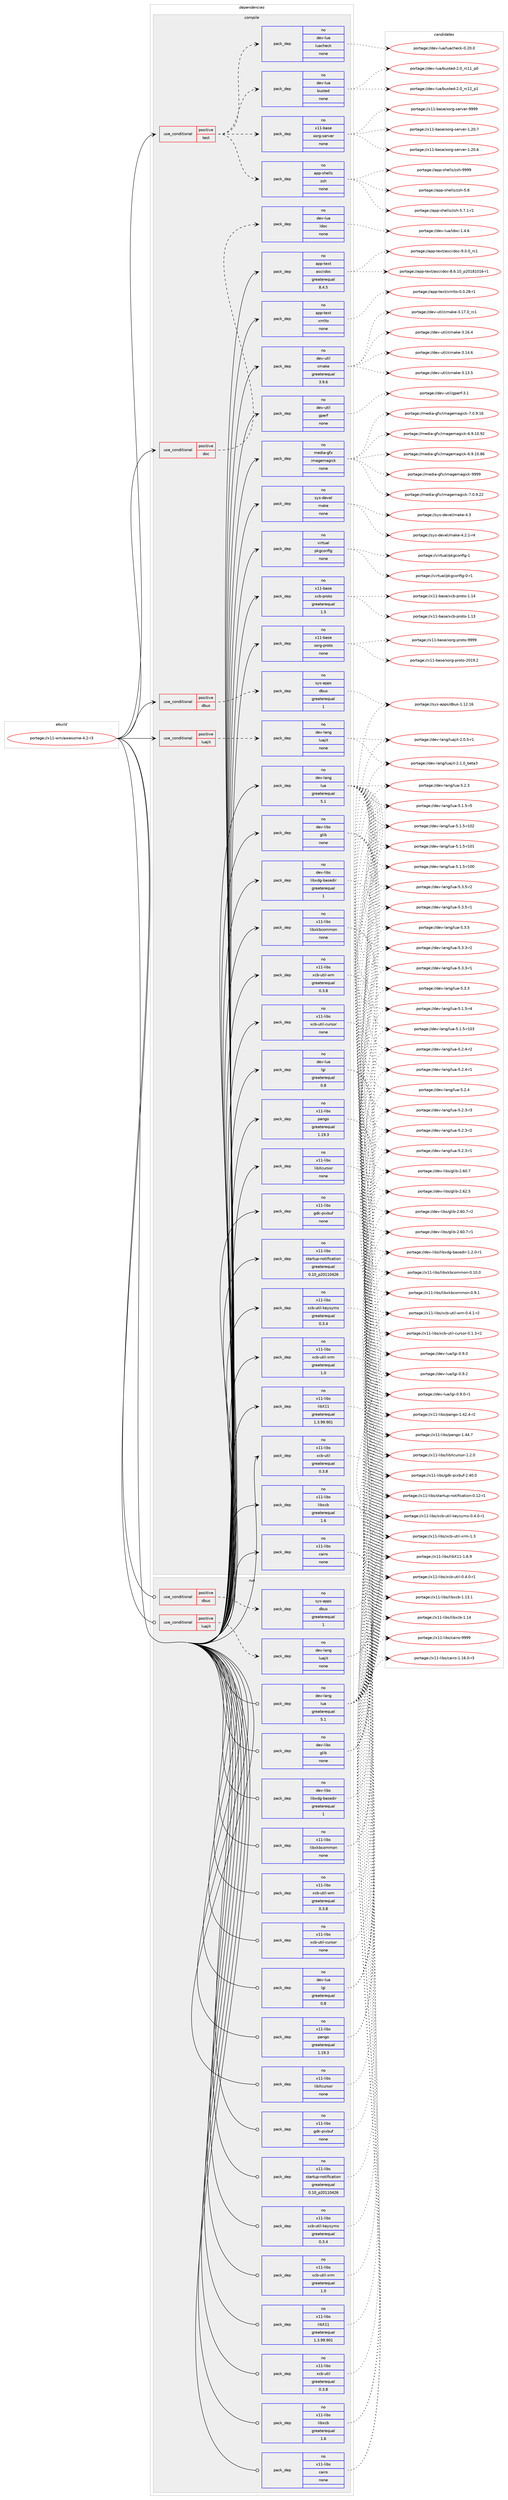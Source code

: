 digraph prolog {

# *************
# Graph options
# *************

newrank=true;
concentrate=true;
compound=true;
graph [rankdir=LR,fontname=Helvetica,fontsize=10,ranksep=1.5];#, ranksep=2.5, nodesep=0.2];
edge  [arrowhead=vee];
node  [fontname=Helvetica,fontsize=10];

# **********
# The ebuild
# **********

subgraph cluster_leftcol {
color=gray;
rank=same;
label=<<i>ebuild</i>>;
id [label="portage://x11-wm/awesome-4.2-r3", color=red, width=4, href="../x11-wm/awesome-4.2-r3.svg"];
}

# ****************
# The dependencies
# ****************

subgraph cluster_midcol {
color=gray;
label=<<i>dependencies</i>>;
subgraph cluster_compile {
fillcolor="#eeeeee";
style=filled;
label=<<i>compile</i>>;
subgraph cond694 {
dependency4058 [label=<<TABLE BORDER="0" CELLBORDER="1" CELLSPACING="0" CELLPADDING="4"><TR><TD ROWSPAN="3" CELLPADDING="10">use_conditional</TD></TR><TR><TD>positive</TD></TR><TR><TD>dbus</TD></TR></TABLE>>, shape=none, color=red];
subgraph pack3328 {
dependency4059 [label=<<TABLE BORDER="0" CELLBORDER="1" CELLSPACING="0" CELLPADDING="4" WIDTH="220"><TR><TD ROWSPAN="6" CELLPADDING="30">pack_dep</TD></TR><TR><TD WIDTH="110">no</TD></TR><TR><TD>sys-apps</TD></TR><TR><TD>dbus</TD></TR><TR><TD>greaterequal</TD></TR><TR><TD>1</TD></TR></TABLE>>, shape=none, color=blue];
}
dependency4058:e -> dependency4059:w [weight=20,style="dashed",arrowhead="vee"];
}
id:e -> dependency4058:w [weight=20,style="solid",arrowhead="vee"];
subgraph cond695 {
dependency4060 [label=<<TABLE BORDER="0" CELLBORDER="1" CELLSPACING="0" CELLPADDING="4"><TR><TD ROWSPAN="3" CELLPADDING="10">use_conditional</TD></TR><TR><TD>positive</TD></TR><TR><TD>doc</TD></TR></TABLE>>, shape=none, color=red];
subgraph pack3329 {
dependency4061 [label=<<TABLE BORDER="0" CELLBORDER="1" CELLSPACING="0" CELLPADDING="4" WIDTH="220"><TR><TD ROWSPAN="6" CELLPADDING="30">pack_dep</TD></TR><TR><TD WIDTH="110">no</TD></TR><TR><TD>dev-lua</TD></TR><TR><TD>ldoc</TD></TR><TR><TD>none</TD></TR><TR><TD></TD></TR></TABLE>>, shape=none, color=blue];
}
dependency4060:e -> dependency4061:w [weight=20,style="dashed",arrowhead="vee"];
}
id:e -> dependency4060:w [weight=20,style="solid",arrowhead="vee"];
subgraph cond696 {
dependency4062 [label=<<TABLE BORDER="0" CELLBORDER="1" CELLSPACING="0" CELLPADDING="4"><TR><TD ROWSPAN="3" CELLPADDING="10">use_conditional</TD></TR><TR><TD>positive</TD></TR><TR><TD>luajit</TD></TR></TABLE>>, shape=none, color=red];
subgraph pack3330 {
dependency4063 [label=<<TABLE BORDER="0" CELLBORDER="1" CELLSPACING="0" CELLPADDING="4" WIDTH="220"><TR><TD ROWSPAN="6" CELLPADDING="30">pack_dep</TD></TR><TR><TD WIDTH="110">no</TD></TR><TR><TD>dev-lang</TD></TR><TR><TD>luajit</TD></TR><TR><TD>none</TD></TR><TR><TD></TD></TR></TABLE>>, shape=none, color=blue];
}
dependency4062:e -> dependency4063:w [weight=20,style="dashed",arrowhead="vee"];
}
id:e -> dependency4062:w [weight=20,style="solid",arrowhead="vee"];
subgraph cond697 {
dependency4064 [label=<<TABLE BORDER="0" CELLBORDER="1" CELLSPACING="0" CELLPADDING="4"><TR><TD ROWSPAN="3" CELLPADDING="10">use_conditional</TD></TR><TR><TD>positive</TD></TR><TR><TD>test</TD></TR></TABLE>>, shape=none, color=red];
subgraph pack3331 {
dependency4065 [label=<<TABLE BORDER="0" CELLBORDER="1" CELLSPACING="0" CELLPADDING="4" WIDTH="220"><TR><TD ROWSPAN="6" CELLPADDING="30">pack_dep</TD></TR><TR><TD WIDTH="110">no</TD></TR><TR><TD>app-shells</TD></TR><TR><TD>zsh</TD></TR><TR><TD>none</TD></TR><TR><TD></TD></TR></TABLE>>, shape=none, color=blue];
}
dependency4064:e -> dependency4065:w [weight=20,style="dashed",arrowhead="vee"];
subgraph pack3332 {
dependency4066 [label=<<TABLE BORDER="0" CELLBORDER="1" CELLSPACING="0" CELLPADDING="4" WIDTH="220"><TR><TD ROWSPAN="6" CELLPADDING="30">pack_dep</TD></TR><TR><TD WIDTH="110">no</TD></TR><TR><TD>x11-base</TD></TR><TR><TD>xorg-server</TD></TR><TR><TD>none</TD></TR><TR><TD></TD></TR></TABLE>>, shape=none, color=blue];
}
dependency4064:e -> dependency4066:w [weight=20,style="dashed",arrowhead="vee"];
subgraph pack3333 {
dependency4067 [label=<<TABLE BORDER="0" CELLBORDER="1" CELLSPACING="0" CELLPADDING="4" WIDTH="220"><TR><TD ROWSPAN="6" CELLPADDING="30">pack_dep</TD></TR><TR><TD WIDTH="110">no</TD></TR><TR><TD>dev-lua</TD></TR><TR><TD>busted</TD></TR><TR><TD>none</TD></TR><TR><TD></TD></TR></TABLE>>, shape=none, color=blue];
}
dependency4064:e -> dependency4067:w [weight=20,style="dashed",arrowhead="vee"];
subgraph pack3334 {
dependency4068 [label=<<TABLE BORDER="0" CELLBORDER="1" CELLSPACING="0" CELLPADDING="4" WIDTH="220"><TR><TD ROWSPAN="6" CELLPADDING="30">pack_dep</TD></TR><TR><TD WIDTH="110">no</TD></TR><TR><TD>dev-lua</TD></TR><TR><TD>luacheck</TD></TR><TR><TD>none</TD></TR><TR><TD></TD></TR></TABLE>>, shape=none, color=blue];
}
dependency4064:e -> dependency4068:w [weight=20,style="dashed",arrowhead="vee"];
}
id:e -> dependency4064:w [weight=20,style="solid",arrowhead="vee"];
subgraph pack3335 {
dependency4069 [label=<<TABLE BORDER="0" CELLBORDER="1" CELLSPACING="0" CELLPADDING="4" WIDTH="220"><TR><TD ROWSPAN="6" CELLPADDING="30">pack_dep</TD></TR><TR><TD WIDTH="110">no</TD></TR><TR><TD>app-text</TD></TR><TR><TD>asciidoc</TD></TR><TR><TD>greaterequal</TD></TR><TR><TD>8.4.5</TD></TR></TABLE>>, shape=none, color=blue];
}
id:e -> dependency4069:w [weight=20,style="solid",arrowhead="vee"];
subgraph pack3336 {
dependency4070 [label=<<TABLE BORDER="0" CELLBORDER="1" CELLSPACING="0" CELLPADDING="4" WIDTH="220"><TR><TD ROWSPAN="6" CELLPADDING="30">pack_dep</TD></TR><TR><TD WIDTH="110">no</TD></TR><TR><TD>app-text</TD></TR><TR><TD>xmlto</TD></TR><TR><TD>none</TD></TR><TR><TD></TD></TR></TABLE>>, shape=none, color=blue];
}
id:e -> dependency4070:w [weight=20,style="solid",arrowhead="vee"];
subgraph pack3337 {
dependency4071 [label=<<TABLE BORDER="0" CELLBORDER="1" CELLSPACING="0" CELLPADDING="4" WIDTH="220"><TR><TD ROWSPAN="6" CELLPADDING="30">pack_dep</TD></TR><TR><TD WIDTH="110">no</TD></TR><TR><TD>dev-lang</TD></TR><TR><TD>lua</TD></TR><TR><TD>greaterequal</TD></TR><TR><TD>5.1</TD></TR></TABLE>>, shape=none, color=blue];
}
id:e -> dependency4071:w [weight=20,style="solid",arrowhead="vee"];
subgraph pack3338 {
dependency4072 [label=<<TABLE BORDER="0" CELLBORDER="1" CELLSPACING="0" CELLPADDING="4" WIDTH="220"><TR><TD ROWSPAN="6" CELLPADDING="30">pack_dep</TD></TR><TR><TD WIDTH="110">no</TD></TR><TR><TD>dev-libs</TD></TR><TR><TD>glib</TD></TR><TR><TD>none</TD></TR><TR><TD></TD></TR></TABLE>>, shape=none, color=blue];
}
id:e -> dependency4072:w [weight=20,style="solid",arrowhead="vee"];
subgraph pack3339 {
dependency4073 [label=<<TABLE BORDER="0" CELLBORDER="1" CELLSPACING="0" CELLPADDING="4" WIDTH="220"><TR><TD ROWSPAN="6" CELLPADDING="30">pack_dep</TD></TR><TR><TD WIDTH="110">no</TD></TR><TR><TD>dev-libs</TD></TR><TR><TD>libxdg-basedir</TD></TR><TR><TD>greaterequal</TD></TR><TR><TD>1</TD></TR></TABLE>>, shape=none, color=blue];
}
id:e -> dependency4073:w [weight=20,style="solid",arrowhead="vee"];
subgraph pack3340 {
dependency4074 [label=<<TABLE BORDER="0" CELLBORDER="1" CELLSPACING="0" CELLPADDING="4" WIDTH="220"><TR><TD ROWSPAN="6" CELLPADDING="30">pack_dep</TD></TR><TR><TD WIDTH="110">no</TD></TR><TR><TD>dev-lua</TD></TR><TR><TD>lgi</TD></TR><TR><TD>greaterequal</TD></TR><TR><TD>0.8</TD></TR></TABLE>>, shape=none, color=blue];
}
id:e -> dependency4074:w [weight=20,style="solid",arrowhead="vee"];
subgraph pack3341 {
dependency4075 [label=<<TABLE BORDER="0" CELLBORDER="1" CELLSPACING="0" CELLPADDING="4" WIDTH="220"><TR><TD ROWSPAN="6" CELLPADDING="30">pack_dep</TD></TR><TR><TD WIDTH="110">no</TD></TR><TR><TD>dev-util</TD></TR><TR><TD>cmake</TD></TR><TR><TD>greaterequal</TD></TR><TR><TD>3.9.6</TD></TR></TABLE>>, shape=none, color=blue];
}
id:e -> dependency4075:w [weight=20,style="solid",arrowhead="vee"];
subgraph pack3342 {
dependency4076 [label=<<TABLE BORDER="0" CELLBORDER="1" CELLSPACING="0" CELLPADDING="4" WIDTH="220"><TR><TD ROWSPAN="6" CELLPADDING="30">pack_dep</TD></TR><TR><TD WIDTH="110">no</TD></TR><TR><TD>dev-util</TD></TR><TR><TD>gperf</TD></TR><TR><TD>none</TD></TR><TR><TD></TD></TR></TABLE>>, shape=none, color=blue];
}
id:e -> dependency4076:w [weight=20,style="solid",arrowhead="vee"];
subgraph pack3343 {
dependency4077 [label=<<TABLE BORDER="0" CELLBORDER="1" CELLSPACING="0" CELLPADDING="4" WIDTH="220"><TR><TD ROWSPAN="6" CELLPADDING="30">pack_dep</TD></TR><TR><TD WIDTH="110">no</TD></TR><TR><TD>media-gfx</TD></TR><TR><TD>imagemagick</TD></TR><TR><TD>none</TD></TR><TR><TD></TD></TR></TABLE>>, shape=none, color=blue];
}
id:e -> dependency4077:w [weight=20,style="solid",arrowhead="vee"];
subgraph pack3344 {
dependency4078 [label=<<TABLE BORDER="0" CELLBORDER="1" CELLSPACING="0" CELLPADDING="4" WIDTH="220"><TR><TD ROWSPAN="6" CELLPADDING="30">pack_dep</TD></TR><TR><TD WIDTH="110">no</TD></TR><TR><TD>sys-devel</TD></TR><TR><TD>make</TD></TR><TR><TD>none</TD></TR><TR><TD></TD></TR></TABLE>>, shape=none, color=blue];
}
id:e -> dependency4078:w [weight=20,style="solid",arrowhead="vee"];
subgraph pack3345 {
dependency4079 [label=<<TABLE BORDER="0" CELLBORDER="1" CELLSPACING="0" CELLPADDING="4" WIDTH="220"><TR><TD ROWSPAN="6" CELLPADDING="30">pack_dep</TD></TR><TR><TD WIDTH="110">no</TD></TR><TR><TD>virtual</TD></TR><TR><TD>pkgconfig</TD></TR><TR><TD>none</TD></TR><TR><TD></TD></TR></TABLE>>, shape=none, color=blue];
}
id:e -> dependency4079:w [weight=20,style="solid",arrowhead="vee"];
subgraph pack3346 {
dependency4080 [label=<<TABLE BORDER="0" CELLBORDER="1" CELLSPACING="0" CELLPADDING="4" WIDTH="220"><TR><TD ROWSPAN="6" CELLPADDING="30">pack_dep</TD></TR><TR><TD WIDTH="110">no</TD></TR><TR><TD>x11-base</TD></TR><TR><TD>xcb-proto</TD></TR><TR><TD>greaterequal</TD></TR><TR><TD>1.5</TD></TR></TABLE>>, shape=none, color=blue];
}
id:e -> dependency4080:w [weight=20,style="solid",arrowhead="vee"];
subgraph pack3347 {
dependency4081 [label=<<TABLE BORDER="0" CELLBORDER="1" CELLSPACING="0" CELLPADDING="4" WIDTH="220"><TR><TD ROWSPAN="6" CELLPADDING="30">pack_dep</TD></TR><TR><TD WIDTH="110">no</TD></TR><TR><TD>x11-base</TD></TR><TR><TD>xorg-proto</TD></TR><TR><TD>none</TD></TR><TR><TD></TD></TR></TABLE>>, shape=none, color=blue];
}
id:e -> dependency4081:w [weight=20,style="solid",arrowhead="vee"];
subgraph pack3348 {
dependency4082 [label=<<TABLE BORDER="0" CELLBORDER="1" CELLSPACING="0" CELLPADDING="4" WIDTH="220"><TR><TD ROWSPAN="6" CELLPADDING="30">pack_dep</TD></TR><TR><TD WIDTH="110">no</TD></TR><TR><TD>x11-libs</TD></TR><TR><TD>cairo</TD></TR><TR><TD>none</TD></TR><TR><TD></TD></TR></TABLE>>, shape=none, color=blue];
}
id:e -> dependency4082:w [weight=20,style="solid",arrowhead="vee"];
subgraph pack3349 {
dependency4083 [label=<<TABLE BORDER="0" CELLBORDER="1" CELLSPACING="0" CELLPADDING="4" WIDTH="220"><TR><TD ROWSPAN="6" CELLPADDING="30">pack_dep</TD></TR><TR><TD WIDTH="110">no</TD></TR><TR><TD>x11-libs</TD></TR><TR><TD>gdk-pixbuf</TD></TR><TR><TD>none</TD></TR><TR><TD></TD></TR></TABLE>>, shape=none, color=blue];
}
id:e -> dependency4083:w [weight=20,style="solid",arrowhead="vee"];
subgraph pack3350 {
dependency4084 [label=<<TABLE BORDER="0" CELLBORDER="1" CELLSPACING="0" CELLPADDING="4" WIDTH="220"><TR><TD ROWSPAN="6" CELLPADDING="30">pack_dep</TD></TR><TR><TD WIDTH="110">no</TD></TR><TR><TD>x11-libs</TD></TR><TR><TD>libX11</TD></TR><TR><TD>greaterequal</TD></TR><TR><TD>1.3.99.901</TD></TR></TABLE>>, shape=none, color=blue];
}
id:e -> dependency4084:w [weight=20,style="solid",arrowhead="vee"];
subgraph pack3351 {
dependency4085 [label=<<TABLE BORDER="0" CELLBORDER="1" CELLSPACING="0" CELLPADDING="4" WIDTH="220"><TR><TD ROWSPAN="6" CELLPADDING="30">pack_dep</TD></TR><TR><TD WIDTH="110">no</TD></TR><TR><TD>x11-libs</TD></TR><TR><TD>libXcursor</TD></TR><TR><TD>none</TD></TR><TR><TD></TD></TR></TABLE>>, shape=none, color=blue];
}
id:e -> dependency4085:w [weight=20,style="solid",arrowhead="vee"];
subgraph pack3352 {
dependency4086 [label=<<TABLE BORDER="0" CELLBORDER="1" CELLSPACING="0" CELLPADDING="4" WIDTH="220"><TR><TD ROWSPAN="6" CELLPADDING="30">pack_dep</TD></TR><TR><TD WIDTH="110">no</TD></TR><TR><TD>x11-libs</TD></TR><TR><TD>libxcb</TD></TR><TR><TD>greaterequal</TD></TR><TR><TD>1.6</TD></TR></TABLE>>, shape=none, color=blue];
}
id:e -> dependency4086:w [weight=20,style="solid",arrowhead="vee"];
subgraph pack3353 {
dependency4087 [label=<<TABLE BORDER="0" CELLBORDER="1" CELLSPACING="0" CELLPADDING="4" WIDTH="220"><TR><TD ROWSPAN="6" CELLPADDING="30">pack_dep</TD></TR><TR><TD WIDTH="110">no</TD></TR><TR><TD>x11-libs</TD></TR><TR><TD>libxkbcommon</TD></TR><TR><TD>none</TD></TR><TR><TD></TD></TR></TABLE>>, shape=none, color=blue];
}
id:e -> dependency4087:w [weight=20,style="solid",arrowhead="vee"];
subgraph pack3354 {
dependency4088 [label=<<TABLE BORDER="0" CELLBORDER="1" CELLSPACING="0" CELLPADDING="4" WIDTH="220"><TR><TD ROWSPAN="6" CELLPADDING="30">pack_dep</TD></TR><TR><TD WIDTH="110">no</TD></TR><TR><TD>x11-libs</TD></TR><TR><TD>pango</TD></TR><TR><TD>greaterequal</TD></TR><TR><TD>1.19.3</TD></TR></TABLE>>, shape=none, color=blue];
}
id:e -> dependency4088:w [weight=20,style="solid",arrowhead="vee"];
subgraph pack3355 {
dependency4089 [label=<<TABLE BORDER="0" CELLBORDER="1" CELLSPACING="0" CELLPADDING="4" WIDTH="220"><TR><TD ROWSPAN="6" CELLPADDING="30">pack_dep</TD></TR><TR><TD WIDTH="110">no</TD></TR><TR><TD>x11-libs</TD></TR><TR><TD>startup-notification</TD></TR><TR><TD>greaterequal</TD></TR><TR><TD>0.10_p20110426</TD></TR></TABLE>>, shape=none, color=blue];
}
id:e -> dependency4089:w [weight=20,style="solid",arrowhead="vee"];
subgraph pack3356 {
dependency4090 [label=<<TABLE BORDER="0" CELLBORDER="1" CELLSPACING="0" CELLPADDING="4" WIDTH="220"><TR><TD ROWSPAN="6" CELLPADDING="30">pack_dep</TD></TR><TR><TD WIDTH="110">no</TD></TR><TR><TD>x11-libs</TD></TR><TR><TD>xcb-util</TD></TR><TR><TD>greaterequal</TD></TR><TR><TD>0.3.8</TD></TR></TABLE>>, shape=none, color=blue];
}
id:e -> dependency4090:w [weight=20,style="solid",arrowhead="vee"];
subgraph pack3357 {
dependency4091 [label=<<TABLE BORDER="0" CELLBORDER="1" CELLSPACING="0" CELLPADDING="4" WIDTH="220"><TR><TD ROWSPAN="6" CELLPADDING="30">pack_dep</TD></TR><TR><TD WIDTH="110">no</TD></TR><TR><TD>x11-libs</TD></TR><TR><TD>xcb-util-cursor</TD></TR><TR><TD>none</TD></TR><TR><TD></TD></TR></TABLE>>, shape=none, color=blue];
}
id:e -> dependency4091:w [weight=20,style="solid",arrowhead="vee"];
subgraph pack3358 {
dependency4092 [label=<<TABLE BORDER="0" CELLBORDER="1" CELLSPACING="0" CELLPADDING="4" WIDTH="220"><TR><TD ROWSPAN="6" CELLPADDING="30">pack_dep</TD></TR><TR><TD WIDTH="110">no</TD></TR><TR><TD>x11-libs</TD></TR><TR><TD>xcb-util-keysyms</TD></TR><TR><TD>greaterequal</TD></TR><TR><TD>0.3.4</TD></TR></TABLE>>, shape=none, color=blue];
}
id:e -> dependency4092:w [weight=20,style="solid",arrowhead="vee"];
subgraph pack3359 {
dependency4093 [label=<<TABLE BORDER="0" CELLBORDER="1" CELLSPACING="0" CELLPADDING="4" WIDTH="220"><TR><TD ROWSPAN="6" CELLPADDING="30">pack_dep</TD></TR><TR><TD WIDTH="110">no</TD></TR><TR><TD>x11-libs</TD></TR><TR><TD>xcb-util-wm</TD></TR><TR><TD>greaterequal</TD></TR><TR><TD>0.3.8</TD></TR></TABLE>>, shape=none, color=blue];
}
id:e -> dependency4093:w [weight=20,style="solid",arrowhead="vee"];
subgraph pack3360 {
dependency4094 [label=<<TABLE BORDER="0" CELLBORDER="1" CELLSPACING="0" CELLPADDING="4" WIDTH="220"><TR><TD ROWSPAN="6" CELLPADDING="30">pack_dep</TD></TR><TR><TD WIDTH="110">no</TD></TR><TR><TD>x11-libs</TD></TR><TR><TD>xcb-util-xrm</TD></TR><TR><TD>greaterequal</TD></TR><TR><TD>1.0</TD></TR></TABLE>>, shape=none, color=blue];
}
id:e -> dependency4094:w [weight=20,style="solid",arrowhead="vee"];
}
subgraph cluster_compileandrun {
fillcolor="#eeeeee";
style=filled;
label=<<i>compile and run</i>>;
}
subgraph cluster_run {
fillcolor="#eeeeee";
style=filled;
label=<<i>run</i>>;
subgraph cond698 {
dependency4095 [label=<<TABLE BORDER="0" CELLBORDER="1" CELLSPACING="0" CELLPADDING="4"><TR><TD ROWSPAN="3" CELLPADDING="10">use_conditional</TD></TR><TR><TD>positive</TD></TR><TR><TD>dbus</TD></TR></TABLE>>, shape=none, color=red];
subgraph pack3361 {
dependency4096 [label=<<TABLE BORDER="0" CELLBORDER="1" CELLSPACING="0" CELLPADDING="4" WIDTH="220"><TR><TD ROWSPAN="6" CELLPADDING="30">pack_dep</TD></TR><TR><TD WIDTH="110">no</TD></TR><TR><TD>sys-apps</TD></TR><TR><TD>dbus</TD></TR><TR><TD>greaterequal</TD></TR><TR><TD>1</TD></TR></TABLE>>, shape=none, color=blue];
}
dependency4095:e -> dependency4096:w [weight=20,style="dashed",arrowhead="vee"];
}
id:e -> dependency4095:w [weight=20,style="solid",arrowhead="odot"];
subgraph cond699 {
dependency4097 [label=<<TABLE BORDER="0" CELLBORDER="1" CELLSPACING="0" CELLPADDING="4"><TR><TD ROWSPAN="3" CELLPADDING="10">use_conditional</TD></TR><TR><TD>positive</TD></TR><TR><TD>luajit</TD></TR></TABLE>>, shape=none, color=red];
subgraph pack3362 {
dependency4098 [label=<<TABLE BORDER="0" CELLBORDER="1" CELLSPACING="0" CELLPADDING="4" WIDTH="220"><TR><TD ROWSPAN="6" CELLPADDING="30">pack_dep</TD></TR><TR><TD WIDTH="110">no</TD></TR><TR><TD>dev-lang</TD></TR><TR><TD>luajit</TD></TR><TR><TD>none</TD></TR><TR><TD></TD></TR></TABLE>>, shape=none, color=blue];
}
dependency4097:e -> dependency4098:w [weight=20,style="dashed",arrowhead="vee"];
}
id:e -> dependency4097:w [weight=20,style="solid",arrowhead="odot"];
subgraph pack3363 {
dependency4099 [label=<<TABLE BORDER="0" CELLBORDER="1" CELLSPACING="0" CELLPADDING="4" WIDTH="220"><TR><TD ROWSPAN="6" CELLPADDING="30">pack_dep</TD></TR><TR><TD WIDTH="110">no</TD></TR><TR><TD>dev-lang</TD></TR><TR><TD>lua</TD></TR><TR><TD>greaterequal</TD></TR><TR><TD>5.1</TD></TR></TABLE>>, shape=none, color=blue];
}
id:e -> dependency4099:w [weight=20,style="solid",arrowhead="odot"];
subgraph pack3364 {
dependency4100 [label=<<TABLE BORDER="0" CELLBORDER="1" CELLSPACING="0" CELLPADDING="4" WIDTH="220"><TR><TD ROWSPAN="6" CELLPADDING="30">pack_dep</TD></TR><TR><TD WIDTH="110">no</TD></TR><TR><TD>dev-libs</TD></TR><TR><TD>glib</TD></TR><TR><TD>none</TD></TR><TR><TD></TD></TR></TABLE>>, shape=none, color=blue];
}
id:e -> dependency4100:w [weight=20,style="solid",arrowhead="odot"];
subgraph pack3365 {
dependency4101 [label=<<TABLE BORDER="0" CELLBORDER="1" CELLSPACING="0" CELLPADDING="4" WIDTH="220"><TR><TD ROWSPAN="6" CELLPADDING="30">pack_dep</TD></TR><TR><TD WIDTH="110">no</TD></TR><TR><TD>dev-libs</TD></TR><TR><TD>libxdg-basedir</TD></TR><TR><TD>greaterequal</TD></TR><TR><TD>1</TD></TR></TABLE>>, shape=none, color=blue];
}
id:e -> dependency4101:w [weight=20,style="solid",arrowhead="odot"];
subgraph pack3366 {
dependency4102 [label=<<TABLE BORDER="0" CELLBORDER="1" CELLSPACING="0" CELLPADDING="4" WIDTH="220"><TR><TD ROWSPAN="6" CELLPADDING="30">pack_dep</TD></TR><TR><TD WIDTH="110">no</TD></TR><TR><TD>dev-lua</TD></TR><TR><TD>lgi</TD></TR><TR><TD>greaterequal</TD></TR><TR><TD>0.8</TD></TR></TABLE>>, shape=none, color=blue];
}
id:e -> dependency4102:w [weight=20,style="solid",arrowhead="odot"];
subgraph pack3367 {
dependency4103 [label=<<TABLE BORDER="0" CELLBORDER="1" CELLSPACING="0" CELLPADDING="4" WIDTH="220"><TR><TD ROWSPAN="6" CELLPADDING="30">pack_dep</TD></TR><TR><TD WIDTH="110">no</TD></TR><TR><TD>x11-libs</TD></TR><TR><TD>cairo</TD></TR><TR><TD>none</TD></TR><TR><TD></TD></TR></TABLE>>, shape=none, color=blue];
}
id:e -> dependency4103:w [weight=20,style="solid",arrowhead="odot"];
subgraph pack3368 {
dependency4104 [label=<<TABLE BORDER="0" CELLBORDER="1" CELLSPACING="0" CELLPADDING="4" WIDTH="220"><TR><TD ROWSPAN="6" CELLPADDING="30">pack_dep</TD></TR><TR><TD WIDTH="110">no</TD></TR><TR><TD>x11-libs</TD></TR><TR><TD>gdk-pixbuf</TD></TR><TR><TD>none</TD></TR><TR><TD></TD></TR></TABLE>>, shape=none, color=blue];
}
id:e -> dependency4104:w [weight=20,style="solid",arrowhead="odot"];
subgraph pack3369 {
dependency4105 [label=<<TABLE BORDER="0" CELLBORDER="1" CELLSPACING="0" CELLPADDING="4" WIDTH="220"><TR><TD ROWSPAN="6" CELLPADDING="30">pack_dep</TD></TR><TR><TD WIDTH="110">no</TD></TR><TR><TD>x11-libs</TD></TR><TR><TD>libX11</TD></TR><TR><TD>greaterequal</TD></TR><TR><TD>1.3.99.901</TD></TR></TABLE>>, shape=none, color=blue];
}
id:e -> dependency4105:w [weight=20,style="solid",arrowhead="odot"];
subgraph pack3370 {
dependency4106 [label=<<TABLE BORDER="0" CELLBORDER="1" CELLSPACING="0" CELLPADDING="4" WIDTH="220"><TR><TD ROWSPAN="6" CELLPADDING="30">pack_dep</TD></TR><TR><TD WIDTH="110">no</TD></TR><TR><TD>x11-libs</TD></TR><TR><TD>libXcursor</TD></TR><TR><TD>none</TD></TR><TR><TD></TD></TR></TABLE>>, shape=none, color=blue];
}
id:e -> dependency4106:w [weight=20,style="solid",arrowhead="odot"];
subgraph pack3371 {
dependency4107 [label=<<TABLE BORDER="0" CELLBORDER="1" CELLSPACING="0" CELLPADDING="4" WIDTH="220"><TR><TD ROWSPAN="6" CELLPADDING="30">pack_dep</TD></TR><TR><TD WIDTH="110">no</TD></TR><TR><TD>x11-libs</TD></TR><TR><TD>libxcb</TD></TR><TR><TD>greaterequal</TD></TR><TR><TD>1.6</TD></TR></TABLE>>, shape=none, color=blue];
}
id:e -> dependency4107:w [weight=20,style="solid",arrowhead="odot"];
subgraph pack3372 {
dependency4108 [label=<<TABLE BORDER="0" CELLBORDER="1" CELLSPACING="0" CELLPADDING="4" WIDTH="220"><TR><TD ROWSPAN="6" CELLPADDING="30">pack_dep</TD></TR><TR><TD WIDTH="110">no</TD></TR><TR><TD>x11-libs</TD></TR><TR><TD>libxkbcommon</TD></TR><TR><TD>none</TD></TR><TR><TD></TD></TR></TABLE>>, shape=none, color=blue];
}
id:e -> dependency4108:w [weight=20,style="solid",arrowhead="odot"];
subgraph pack3373 {
dependency4109 [label=<<TABLE BORDER="0" CELLBORDER="1" CELLSPACING="0" CELLPADDING="4" WIDTH="220"><TR><TD ROWSPAN="6" CELLPADDING="30">pack_dep</TD></TR><TR><TD WIDTH="110">no</TD></TR><TR><TD>x11-libs</TD></TR><TR><TD>pango</TD></TR><TR><TD>greaterequal</TD></TR><TR><TD>1.19.3</TD></TR></TABLE>>, shape=none, color=blue];
}
id:e -> dependency4109:w [weight=20,style="solid",arrowhead="odot"];
subgraph pack3374 {
dependency4110 [label=<<TABLE BORDER="0" CELLBORDER="1" CELLSPACING="0" CELLPADDING="4" WIDTH="220"><TR><TD ROWSPAN="6" CELLPADDING="30">pack_dep</TD></TR><TR><TD WIDTH="110">no</TD></TR><TR><TD>x11-libs</TD></TR><TR><TD>startup-notification</TD></TR><TR><TD>greaterequal</TD></TR><TR><TD>0.10_p20110426</TD></TR></TABLE>>, shape=none, color=blue];
}
id:e -> dependency4110:w [weight=20,style="solid",arrowhead="odot"];
subgraph pack3375 {
dependency4111 [label=<<TABLE BORDER="0" CELLBORDER="1" CELLSPACING="0" CELLPADDING="4" WIDTH="220"><TR><TD ROWSPAN="6" CELLPADDING="30">pack_dep</TD></TR><TR><TD WIDTH="110">no</TD></TR><TR><TD>x11-libs</TD></TR><TR><TD>xcb-util</TD></TR><TR><TD>greaterequal</TD></TR><TR><TD>0.3.8</TD></TR></TABLE>>, shape=none, color=blue];
}
id:e -> dependency4111:w [weight=20,style="solid",arrowhead="odot"];
subgraph pack3376 {
dependency4112 [label=<<TABLE BORDER="0" CELLBORDER="1" CELLSPACING="0" CELLPADDING="4" WIDTH="220"><TR><TD ROWSPAN="6" CELLPADDING="30">pack_dep</TD></TR><TR><TD WIDTH="110">no</TD></TR><TR><TD>x11-libs</TD></TR><TR><TD>xcb-util-cursor</TD></TR><TR><TD>none</TD></TR><TR><TD></TD></TR></TABLE>>, shape=none, color=blue];
}
id:e -> dependency4112:w [weight=20,style="solid",arrowhead="odot"];
subgraph pack3377 {
dependency4113 [label=<<TABLE BORDER="0" CELLBORDER="1" CELLSPACING="0" CELLPADDING="4" WIDTH="220"><TR><TD ROWSPAN="6" CELLPADDING="30">pack_dep</TD></TR><TR><TD WIDTH="110">no</TD></TR><TR><TD>x11-libs</TD></TR><TR><TD>xcb-util-keysyms</TD></TR><TR><TD>greaterequal</TD></TR><TR><TD>0.3.4</TD></TR></TABLE>>, shape=none, color=blue];
}
id:e -> dependency4113:w [weight=20,style="solid",arrowhead="odot"];
subgraph pack3378 {
dependency4114 [label=<<TABLE BORDER="0" CELLBORDER="1" CELLSPACING="0" CELLPADDING="4" WIDTH="220"><TR><TD ROWSPAN="6" CELLPADDING="30">pack_dep</TD></TR><TR><TD WIDTH="110">no</TD></TR><TR><TD>x11-libs</TD></TR><TR><TD>xcb-util-wm</TD></TR><TR><TD>greaterequal</TD></TR><TR><TD>0.3.8</TD></TR></TABLE>>, shape=none, color=blue];
}
id:e -> dependency4114:w [weight=20,style="solid",arrowhead="odot"];
subgraph pack3379 {
dependency4115 [label=<<TABLE BORDER="0" CELLBORDER="1" CELLSPACING="0" CELLPADDING="4" WIDTH="220"><TR><TD ROWSPAN="6" CELLPADDING="30">pack_dep</TD></TR><TR><TD WIDTH="110">no</TD></TR><TR><TD>x11-libs</TD></TR><TR><TD>xcb-util-xrm</TD></TR><TR><TD>greaterequal</TD></TR><TR><TD>1.0</TD></TR></TABLE>>, shape=none, color=blue];
}
id:e -> dependency4115:w [weight=20,style="solid",arrowhead="odot"];
}
}

# **************
# The candidates
# **************

subgraph cluster_choices {
rank=same;
color=gray;
label=<<i>candidates</i>>;

subgraph choice3328 {
color=black;
nodesep=1;
choice115121115459711211211547100981171154549464950464954 [label="portage://sys-apps/dbus-1.12.16", color=red, width=4,href="../sys-apps/dbus-1.12.16.svg"];
dependency4059:e -> choice115121115459711211211547100981171154549464950464954:w [style=dotted,weight="100"];
}
subgraph choice3329 {
color=black;
nodesep=1;
choice10010111845108117974710810011199454946524654 [label="portage://dev-lua/ldoc-1.4.6", color=red, width=4,href="../dev-lua/ldoc-1.4.6.svg"];
dependency4061:e -> choice10010111845108117974710810011199454946524654:w [style=dotted,weight="100"];
}
subgraph choice3330 {
color=black;
nodesep=1;
choice1001011184510897110103471081179710610511645504649464895981011169751 [label="portage://dev-lang/luajit-2.1.0_beta3", color=red, width=4,href="../dev-lang/luajit-2.1.0_beta3.svg"];
choice100101118451089711010347108117971061051164550464846534511449 [label="portage://dev-lang/luajit-2.0.5-r1", color=red, width=4,href="../dev-lang/luajit-2.0.5-r1.svg"];
dependency4063:e -> choice1001011184510897110103471081179710610511645504649464895981011169751:w [style=dotted,weight="100"];
dependency4063:e -> choice100101118451089711010347108117971061051164550464846534511449:w [style=dotted,weight="100"];
}
subgraph choice3331 {
color=black;
nodesep=1;
choice9711211245115104101108108115471221151044557575757 [label="portage://app-shells/zsh-9999", color=red, width=4,href="../app-shells/zsh-9999.svg"];
choice97112112451151041011081081154712211510445534656 [label="portage://app-shells/zsh-5.8", color=red, width=4,href="../app-shells/zsh-5.8.svg"];
choice9711211245115104101108108115471221151044553465546494511449 [label="portage://app-shells/zsh-5.7.1-r1", color=red, width=4,href="../app-shells/zsh-5.7.1-r1.svg"];
dependency4065:e -> choice9711211245115104101108108115471221151044557575757:w [style=dotted,weight="100"];
dependency4065:e -> choice97112112451151041011081081154712211510445534656:w [style=dotted,weight="100"];
dependency4065:e -> choice9711211245115104101108108115471221151044553465546494511449:w [style=dotted,weight="100"];
}
subgraph choice3332 {
color=black;
nodesep=1;
choice120494945989711510147120111114103451151011141181011144557575757 [label="portage://x11-base/xorg-server-9999", color=red, width=4,href="../x11-base/xorg-server-9999.svg"];
choice1204949459897115101471201111141034511510111411810111445494650484655 [label="portage://x11-base/xorg-server-1.20.7", color=red, width=4,href="../x11-base/xorg-server-1.20.7.svg"];
choice1204949459897115101471201111141034511510111411810111445494650484654 [label="portage://x11-base/xorg-server-1.20.6", color=red, width=4,href="../x11-base/xorg-server-1.20.6.svg"];
dependency4066:e -> choice120494945989711510147120111114103451151011141181011144557575757:w [style=dotted,weight="100"];
dependency4066:e -> choice1204949459897115101471201111141034511510111411810111445494650484655:w [style=dotted,weight="100"];
dependency4066:e -> choice1204949459897115101471201111141034511510111411810111445494650484654:w [style=dotted,weight="100"];
}
subgraph choice3333 {
color=black;
nodesep=1;
choice1001011184510811797479811711511610110045504648951149949509511249 [label="portage://dev-lua/busted-2.0_rc12_p1", color=red, width=4,href="../dev-lua/busted-2.0_rc12_p1.svg"];
choice1001011184510811797479811711511610110045504648951149949499511248 [label="portage://dev-lua/busted-2.0_rc11_p0", color=red, width=4,href="../dev-lua/busted-2.0_rc11_p0.svg"];
dependency4067:e -> choice1001011184510811797479811711511610110045504648951149949509511249:w [style=dotted,weight="100"];
dependency4067:e -> choice1001011184510811797479811711511610110045504648951149949499511248:w [style=dotted,weight="100"];
}
subgraph choice3334 {
color=black;
nodesep=1;
choice10010111845108117974710811797991041019910745484650484648 [label="portage://dev-lua/luacheck-0.20.0", color=red, width=4,href="../dev-lua/luacheck-0.20.0.svg"];
dependency4068:e -> choice10010111845108117974710811797991041019910745484650484648:w [style=dotted,weight="100"];
}
subgraph choice3335 {
color=black;
nodesep=1;
choice971121124511610112011647971159910510510011199455746484648951149949 [label="portage://app-text/asciidoc-9.0.0_rc1", color=red, width=4,href="../app-text/asciidoc-9.0.0_rc1.svg"];
choice971121124511610112011647971159910510510011199455646544649489511250484956494849544511449 [label="portage://app-text/asciidoc-8.6.10_p20181016-r1", color=red, width=4,href="../app-text/asciidoc-8.6.10_p20181016-r1.svg"];
dependency4069:e -> choice971121124511610112011647971159910510510011199455746484648951149949:w [style=dotted,weight="100"];
dependency4069:e -> choice971121124511610112011647971159910510510011199455646544649489511250484956494849544511449:w [style=dotted,weight="100"];
}
subgraph choice3336 {
color=black;
nodesep=1;
choice971121124511610112011647120109108116111454846484650564511449 [label="portage://app-text/xmlto-0.0.28-r1", color=red, width=4,href="../app-text/xmlto-0.0.28-r1.svg"];
dependency4070:e -> choice971121124511610112011647120109108116111454846484650564511449:w [style=dotted,weight="100"];
}
subgraph choice3337 {
color=black;
nodesep=1;
choice100101118451089711010347108117974553465146534511450 [label="portage://dev-lang/lua-5.3.5-r2", color=red, width=4,href="../dev-lang/lua-5.3.5-r2.svg"];
choice100101118451089711010347108117974553465146534511449 [label="portage://dev-lang/lua-5.3.5-r1", color=red, width=4,href="../dev-lang/lua-5.3.5-r1.svg"];
choice10010111845108971101034710811797455346514653 [label="portage://dev-lang/lua-5.3.5", color=red, width=4,href="../dev-lang/lua-5.3.5.svg"];
choice100101118451089711010347108117974553465146514511450 [label="portage://dev-lang/lua-5.3.3-r2", color=red, width=4,href="../dev-lang/lua-5.3.3-r2.svg"];
choice100101118451089711010347108117974553465146514511449 [label="portage://dev-lang/lua-5.3.3-r1", color=red, width=4,href="../dev-lang/lua-5.3.3-r1.svg"];
choice10010111845108971101034710811797455346514651 [label="portage://dev-lang/lua-5.3.3", color=red, width=4,href="../dev-lang/lua-5.3.3.svg"];
choice100101118451089711010347108117974553465046524511450 [label="portage://dev-lang/lua-5.2.4-r2", color=red, width=4,href="../dev-lang/lua-5.2.4-r2.svg"];
choice100101118451089711010347108117974553465046524511449 [label="portage://dev-lang/lua-5.2.4-r1", color=red, width=4,href="../dev-lang/lua-5.2.4-r1.svg"];
choice10010111845108971101034710811797455346504652 [label="portage://dev-lang/lua-5.2.4", color=red, width=4,href="../dev-lang/lua-5.2.4.svg"];
choice100101118451089711010347108117974553465046514511451 [label="portage://dev-lang/lua-5.2.3-r3", color=red, width=4,href="../dev-lang/lua-5.2.3-r3.svg"];
choice100101118451089711010347108117974553465046514511450 [label="portage://dev-lang/lua-5.2.3-r2", color=red, width=4,href="../dev-lang/lua-5.2.3-r2.svg"];
choice100101118451089711010347108117974553465046514511449 [label="portage://dev-lang/lua-5.2.3-r1", color=red, width=4,href="../dev-lang/lua-5.2.3-r1.svg"];
choice10010111845108971101034710811797455346504651 [label="portage://dev-lang/lua-5.2.3", color=red, width=4,href="../dev-lang/lua-5.2.3.svg"];
choice100101118451089711010347108117974553464946534511453 [label="portage://dev-lang/lua-5.1.5-r5", color=red, width=4,href="../dev-lang/lua-5.1.5-r5.svg"];
choice100101118451089711010347108117974553464946534511452 [label="portage://dev-lang/lua-5.1.5-r4", color=red, width=4,href="../dev-lang/lua-5.1.5-r4.svg"];
choice1001011184510897110103471081179745534649465345114494851 [label="portage://dev-lang/lua-5.1.5-r103", color=red, width=4,href="../dev-lang/lua-5.1.5-r103.svg"];
choice1001011184510897110103471081179745534649465345114494850 [label="portage://dev-lang/lua-5.1.5-r102", color=red, width=4,href="../dev-lang/lua-5.1.5-r102.svg"];
choice1001011184510897110103471081179745534649465345114494849 [label="portage://dev-lang/lua-5.1.5-r101", color=red, width=4,href="../dev-lang/lua-5.1.5-r101.svg"];
choice1001011184510897110103471081179745534649465345114494848 [label="portage://dev-lang/lua-5.1.5-r100", color=red, width=4,href="../dev-lang/lua-5.1.5-r100.svg"];
dependency4071:e -> choice100101118451089711010347108117974553465146534511450:w [style=dotted,weight="100"];
dependency4071:e -> choice100101118451089711010347108117974553465146534511449:w [style=dotted,weight="100"];
dependency4071:e -> choice10010111845108971101034710811797455346514653:w [style=dotted,weight="100"];
dependency4071:e -> choice100101118451089711010347108117974553465146514511450:w [style=dotted,weight="100"];
dependency4071:e -> choice100101118451089711010347108117974553465146514511449:w [style=dotted,weight="100"];
dependency4071:e -> choice10010111845108971101034710811797455346514651:w [style=dotted,weight="100"];
dependency4071:e -> choice100101118451089711010347108117974553465046524511450:w [style=dotted,weight="100"];
dependency4071:e -> choice100101118451089711010347108117974553465046524511449:w [style=dotted,weight="100"];
dependency4071:e -> choice10010111845108971101034710811797455346504652:w [style=dotted,weight="100"];
dependency4071:e -> choice100101118451089711010347108117974553465046514511451:w [style=dotted,weight="100"];
dependency4071:e -> choice100101118451089711010347108117974553465046514511450:w [style=dotted,weight="100"];
dependency4071:e -> choice100101118451089711010347108117974553465046514511449:w [style=dotted,weight="100"];
dependency4071:e -> choice10010111845108971101034710811797455346504651:w [style=dotted,weight="100"];
dependency4071:e -> choice100101118451089711010347108117974553464946534511453:w [style=dotted,weight="100"];
dependency4071:e -> choice100101118451089711010347108117974553464946534511452:w [style=dotted,weight="100"];
dependency4071:e -> choice1001011184510897110103471081179745534649465345114494851:w [style=dotted,weight="100"];
dependency4071:e -> choice1001011184510897110103471081179745534649465345114494850:w [style=dotted,weight="100"];
dependency4071:e -> choice1001011184510897110103471081179745534649465345114494849:w [style=dotted,weight="100"];
dependency4071:e -> choice1001011184510897110103471081179745534649465345114494848:w [style=dotted,weight="100"];
}
subgraph choice3338 {
color=black;
nodesep=1;
choice1001011184510810598115471031081059845504654504653 [label="portage://dev-libs/glib-2.62.5", color=red, width=4,href="../dev-libs/glib-2.62.5.svg"];
choice10010111845108105981154710310810598455046544846554511450 [label="portage://dev-libs/glib-2.60.7-r2", color=red, width=4,href="../dev-libs/glib-2.60.7-r2.svg"];
choice10010111845108105981154710310810598455046544846554511449 [label="portage://dev-libs/glib-2.60.7-r1", color=red, width=4,href="../dev-libs/glib-2.60.7-r1.svg"];
choice1001011184510810598115471031081059845504654484655 [label="portage://dev-libs/glib-2.60.7", color=red, width=4,href="../dev-libs/glib-2.60.7.svg"];
dependency4072:e -> choice1001011184510810598115471031081059845504654504653:w [style=dotted,weight="100"];
dependency4072:e -> choice10010111845108105981154710310810598455046544846554511450:w [style=dotted,weight="100"];
dependency4072:e -> choice10010111845108105981154710310810598455046544846554511449:w [style=dotted,weight="100"];
dependency4072:e -> choice1001011184510810598115471031081059845504654484655:w [style=dotted,weight="100"];
}
subgraph choice3339 {
color=black;
nodesep=1;
choice100101118451081059811547108105981201001034598971151011001051144549465046484511449 [label="portage://dev-libs/libxdg-basedir-1.2.0-r1", color=red, width=4,href="../dev-libs/libxdg-basedir-1.2.0-r1.svg"];
dependency4073:e -> choice100101118451081059811547108105981201001034598971151011001051144549465046484511449:w [style=dotted,weight="100"];
}
subgraph choice3340 {
color=black;
nodesep=1;
choice100101118451081179747108103105454846574650 [label="portage://dev-lua/lgi-0.9.2", color=red, width=4,href="../dev-lua/lgi-0.9.2.svg"];
choice1001011184510811797471081031054548465746484511449 [label="portage://dev-lua/lgi-0.9.0-r1", color=red, width=4,href="../dev-lua/lgi-0.9.0-r1.svg"];
choice100101118451081179747108103105454846574648 [label="portage://dev-lua/lgi-0.9.0", color=red, width=4,href="../dev-lua/lgi-0.9.0.svg"];
dependency4074:e -> choice100101118451081179747108103105454846574650:w [style=dotted,weight="100"];
dependency4074:e -> choice1001011184510811797471081031054548465746484511449:w [style=dotted,weight="100"];
dependency4074:e -> choice100101118451081179747108103105454846574648:w [style=dotted,weight="100"];
}
subgraph choice3341 {
color=black;
nodesep=1;
choice1001011184511711610510847991099710710145514649554648951149949 [label="portage://dev-util/cmake-3.17.0_rc1", color=red, width=4,href="../dev-util/cmake-3.17.0_rc1.svg"];
choice1001011184511711610510847991099710710145514649544652 [label="portage://dev-util/cmake-3.16.4", color=red, width=4,href="../dev-util/cmake-3.16.4.svg"];
choice1001011184511711610510847991099710710145514649524654 [label="portage://dev-util/cmake-3.14.6", color=red, width=4,href="../dev-util/cmake-3.14.6.svg"];
choice1001011184511711610510847991099710710145514649514653 [label="portage://dev-util/cmake-3.13.5", color=red, width=4,href="../dev-util/cmake-3.13.5.svg"];
dependency4075:e -> choice1001011184511711610510847991099710710145514649554648951149949:w [style=dotted,weight="100"];
dependency4075:e -> choice1001011184511711610510847991099710710145514649544652:w [style=dotted,weight="100"];
dependency4075:e -> choice1001011184511711610510847991099710710145514649524654:w [style=dotted,weight="100"];
dependency4075:e -> choice1001011184511711610510847991099710710145514649514653:w [style=dotted,weight="100"];
}
subgraph choice3342 {
color=black;
nodesep=1;
choice100101118451171161051084710311210111410245514649 [label="portage://dev-util/gperf-3.1", color=red, width=4,href="../dev-util/gperf-3.1.svg"];
dependency4076:e -> choice100101118451171161051084710311210111410245514649:w [style=dotted,weight="100"];
}
subgraph choice3343 {
color=black;
nodesep=1;
choice1091011001059745103102120471051099710310110997103105991074557575757 [label="portage://media-gfx/imagemagick-9999", color=red, width=4,href="../media-gfx/imagemagick-9999.svg"];
choice109101100105974510310212047105109971031011099710310599107455546484657465050 [label="portage://media-gfx/imagemagick-7.0.9.22", color=red, width=4,href="../media-gfx/imagemagick-7.0.9.22.svg"];
choice109101100105974510310212047105109971031011099710310599107455546484657464954 [label="portage://media-gfx/imagemagick-7.0.9.16", color=red, width=4,href="../media-gfx/imagemagick-7.0.9.16.svg"];
choice10910110010597451031021204710510997103101109971031059910745544657464948465750 [label="portage://media-gfx/imagemagick-6.9.10.92", color=red, width=4,href="../media-gfx/imagemagick-6.9.10.92.svg"];
choice10910110010597451031021204710510997103101109971031059910745544657464948465654 [label="portage://media-gfx/imagemagick-6.9.10.86", color=red, width=4,href="../media-gfx/imagemagick-6.9.10.86.svg"];
dependency4077:e -> choice1091011001059745103102120471051099710310110997103105991074557575757:w [style=dotted,weight="100"];
dependency4077:e -> choice109101100105974510310212047105109971031011099710310599107455546484657465050:w [style=dotted,weight="100"];
dependency4077:e -> choice109101100105974510310212047105109971031011099710310599107455546484657464954:w [style=dotted,weight="100"];
dependency4077:e -> choice10910110010597451031021204710510997103101109971031059910745544657464948465750:w [style=dotted,weight="100"];
dependency4077:e -> choice10910110010597451031021204710510997103101109971031059910745544657464948465654:w [style=dotted,weight="100"];
}
subgraph choice3344 {
color=black;
nodesep=1;
choice11512111545100101118101108471099710710145524651 [label="portage://sys-devel/make-4.3", color=red, width=4,href="../sys-devel/make-4.3.svg"];
choice1151211154510010111810110847109971071014552465046494511452 [label="portage://sys-devel/make-4.2.1-r4", color=red, width=4,href="../sys-devel/make-4.2.1-r4.svg"];
dependency4078:e -> choice11512111545100101118101108471099710710145524651:w [style=dotted,weight="100"];
dependency4078:e -> choice1151211154510010111810110847109971071014552465046494511452:w [style=dotted,weight="100"];
}
subgraph choice3345 {
color=black;
nodesep=1;
choice1181051141161179710847112107103991111101021051034549 [label="portage://virtual/pkgconfig-1", color=red, width=4,href="../virtual/pkgconfig-1.svg"];
choice11810511411611797108471121071039911111010210510345484511449 [label="portage://virtual/pkgconfig-0-r1", color=red, width=4,href="../virtual/pkgconfig-0-r1.svg"];
dependency4079:e -> choice1181051141161179710847112107103991111101021051034549:w [style=dotted,weight="100"];
dependency4079:e -> choice11810511411611797108471121071039911111010210510345484511449:w [style=dotted,weight="100"];
}
subgraph choice3346 {
color=black;
nodesep=1;
choice1204949459897115101471209998451121141111161114549464952 [label="portage://x11-base/xcb-proto-1.14", color=red, width=4,href="../x11-base/xcb-proto-1.14.svg"];
choice1204949459897115101471209998451121141111161114549464951 [label="portage://x11-base/xcb-proto-1.13", color=red, width=4,href="../x11-base/xcb-proto-1.13.svg"];
dependency4080:e -> choice1204949459897115101471209998451121141111161114549464952:w [style=dotted,weight="100"];
dependency4080:e -> choice1204949459897115101471209998451121141111161114549464951:w [style=dotted,weight="100"];
}
subgraph choice3347 {
color=black;
nodesep=1;
choice120494945989711510147120111114103451121141111161114557575757 [label="portage://x11-base/xorg-proto-9999", color=red, width=4,href="../x11-base/xorg-proto-9999.svg"];
choice1204949459897115101471201111141034511211411111611145504849574650 [label="portage://x11-base/xorg-proto-2019.2", color=red, width=4,href="../x11-base/xorg-proto-2019.2.svg"];
dependency4081:e -> choice120494945989711510147120111114103451121141111161114557575757:w [style=dotted,weight="100"];
dependency4081:e -> choice1204949459897115101471201111141034511211411111611145504849574650:w [style=dotted,weight="100"];
}
subgraph choice3348 {
color=black;
nodesep=1;
choice120494945108105981154799971051141114557575757 [label="portage://x11-libs/cairo-9999", color=red, width=4,href="../x11-libs/cairo-9999.svg"];
choice12049494510810598115479997105114111454946495446484511451 [label="portage://x11-libs/cairo-1.16.0-r3", color=red, width=4,href="../x11-libs/cairo-1.16.0-r3.svg"];
dependency4082:e -> choice120494945108105981154799971051141114557575757:w [style=dotted,weight="100"];
dependency4082:e -> choice12049494510810598115479997105114111454946495446484511451:w [style=dotted,weight="100"];
}
subgraph choice3349 {
color=black;
nodesep=1;
choice1204949451081059811547103100107451121051209811710245504652484648 [label="portage://x11-libs/gdk-pixbuf-2.40.0", color=red, width=4,href="../x11-libs/gdk-pixbuf-2.40.0.svg"];
dependency4083:e -> choice1204949451081059811547103100107451121051209811710245504652484648:w [style=dotted,weight="100"];
}
subgraph choice3350 {
color=black;
nodesep=1;
choice120494945108105981154710810598884949454946544657 [label="portage://x11-libs/libX11-1.6.9", color=red, width=4,href="../x11-libs/libX11-1.6.9.svg"];
dependency4084:e -> choice120494945108105981154710810598884949454946544657:w [style=dotted,weight="100"];
}
subgraph choice3351 {
color=black;
nodesep=1;
choice1204949451081059811547108105988899117114115111114454946504648 [label="portage://x11-libs/libXcursor-1.2.0", color=red, width=4,href="../x11-libs/libXcursor-1.2.0.svg"];
dependency4085:e -> choice1204949451081059811547108105988899117114115111114454946504648:w [style=dotted,weight="100"];
}
subgraph choice3352 {
color=black;
nodesep=1;
choice12049494510810598115471081059812099984549464952 [label="portage://x11-libs/libxcb-1.14", color=red, width=4,href="../x11-libs/libxcb-1.14.svg"];
choice120494945108105981154710810598120999845494649514649 [label="portage://x11-libs/libxcb-1.13.1", color=red, width=4,href="../x11-libs/libxcb-1.13.1.svg"];
dependency4086:e -> choice12049494510810598115471081059812099984549464952:w [style=dotted,weight="100"];
dependency4086:e -> choice120494945108105981154710810598120999845494649514649:w [style=dotted,weight="100"];
}
subgraph choice3353 {
color=black;
nodesep=1;
choice1204949451081059811547108105981201079899111109109111110454846574649 [label="portage://x11-libs/libxkbcommon-0.9.1", color=red, width=4,href="../x11-libs/libxkbcommon-0.9.1.svg"];
choice120494945108105981154710810598120107989911110910911111045484649484648 [label="portage://x11-libs/libxkbcommon-0.10.0", color=red, width=4,href="../x11-libs/libxkbcommon-0.10.0.svg"];
dependency4087:e -> choice1204949451081059811547108105981201079899111109109111110454846574649:w [style=dotted,weight="100"];
dependency4087:e -> choice120494945108105981154710810598120107989911110910911111045484649484648:w [style=dotted,weight="100"];
}
subgraph choice3354 {
color=black;
nodesep=1;
choice12049494510810598115471129711010311145494652524655 [label="portage://x11-libs/pango-1.44.7", color=red, width=4,href="../x11-libs/pango-1.44.7.svg"];
choice120494945108105981154711297110103111454946525046524511450 [label="portage://x11-libs/pango-1.42.4-r2", color=red, width=4,href="../x11-libs/pango-1.42.4-r2.svg"];
dependency4088:e -> choice12049494510810598115471129711010311145494652524655:w [style=dotted,weight="100"];
dependency4088:e -> choice120494945108105981154711297110103111454946525046524511450:w [style=dotted,weight="100"];
}
subgraph choice3355 {
color=black;
nodesep=1;
choice12049494510810598115471151169711411611711245110111116105102105999711610511111045484649504511449 [label="portage://x11-libs/startup-notification-0.12-r1", color=red, width=4,href="../x11-libs/startup-notification-0.12-r1.svg"];
dependency4089:e -> choice12049494510810598115471151169711411611711245110111116105102105999711610511111045484649504511449:w [style=dotted,weight="100"];
}
subgraph choice3356 {
color=black;
nodesep=1;
choice12049494510810598115471209998451171161051084548465246484511449 [label="portage://x11-libs/xcb-util-0.4.0-r1", color=red, width=4,href="../x11-libs/xcb-util-0.4.0-r1.svg"];
dependency4090:e -> choice12049494510810598115471209998451171161051084548465246484511449:w [style=dotted,weight="100"];
}
subgraph choice3357 {
color=black;
nodesep=1;
choice120494945108105981154712099984511711610510845991171141151111144548464946514511450 [label="portage://x11-libs/xcb-util-cursor-0.1.3-r2", color=red, width=4,href="../x11-libs/xcb-util-cursor-0.1.3-r2.svg"];
dependency4091:e -> choice120494945108105981154712099984511711610510845991171141151111144548464946514511450:w [style=dotted,weight="100"];
}
subgraph choice3358 {
color=black;
nodesep=1;
choice1204949451081059811547120999845117116105108451071011211151211091154548465246484511449 [label="portage://x11-libs/xcb-util-keysyms-0.4.0-r1", color=red, width=4,href="../x11-libs/xcb-util-keysyms-0.4.0-r1.svg"];
dependency4092:e -> choice1204949451081059811547120999845117116105108451071011211151211091154548465246484511449:w [style=dotted,weight="100"];
}
subgraph choice3359 {
color=black;
nodesep=1;
choice1204949451081059811547120999845117116105108451191094548465246494511450 [label="portage://x11-libs/xcb-util-wm-0.4.1-r2", color=red, width=4,href="../x11-libs/xcb-util-wm-0.4.1-r2.svg"];
dependency4093:e -> choice1204949451081059811547120999845117116105108451191094548465246494511450:w [style=dotted,weight="100"];
}
subgraph choice3360 {
color=black;
nodesep=1;
choice12049494510810598115471209998451171161051084512011410945494651 [label="portage://x11-libs/xcb-util-xrm-1.3", color=red, width=4,href="../x11-libs/xcb-util-xrm-1.3.svg"];
dependency4094:e -> choice12049494510810598115471209998451171161051084512011410945494651:w [style=dotted,weight="100"];
}
subgraph choice3361 {
color=black;
nodesep=1;
choice115121115459711211211547100981171154549464950464954 [label="portage://sys-apps/dbus-1.12.16", color=red, width=4,href="../sys-apps/dbus-1.12.16.svg"];
dependency4096:e -> choice115121115459711211211547100981171154549464950464954:w [style=dotted,weight="100"];
}
subgraph choice3362 {
color=black;
nodesep=1;
choice1001011184510897110103471081179710610511645504649464895981011169751 [label="portage://dev-lang/luajit-2.1.0_beta3", color=red, width=4,href="../dev-lang/luajit-2.1.0_beta3.svg"];
choice100101118451089711010347108117971061051164550464846534511449 [label="portage://dev-lang/luajit-2.0.5-r1", color=red, width=4,href="../dev-lang/luajit-2.0.5-r1.svg"];
dependency4098:e -> choice1001011184510897110103471081179710610511645504649464895981011169751:w [style=dotted,weight="100"];
dependency4098:e -> choice100101118451089711010347108117971061051164550464846534511449:w [style=dotted,weight="100"];
}
subgraph choice3363 {
color=black;
nodesep=1;
choice100101118451089711010347108117974553465146534511450 [label="portage://dev-lang/lua-5.3.5-r2", color=red, width=4,href="../dev-lang/lua-5.3.5-r2.svg"];
choice100101118451089711010347108117974553465146534511449 [label="portage://dev-lang/lua-5.3.5-r1", color=red, width=4,href="../dev-lang/lua-5.3.5-r1.svg"];
choice10010111845108971101034710811797455346514653 [label="portage://dev-lang/lua-5.3.5", color=red, width=4,href="../dev-lang/lua-5.3.5.svg"];
choice100101118451089711010347108117974553465146514511450 [label="portage://dev-lang/lua-5.3.3-r2", color=red, width=4,href="../dev-lang/lua-5.3.3-r2.svg"];
choice100101118451089711010347108117974553465146514511449 [label="portage://dev-lang/lua-5.3.3-r1", color=red, width=4,href="../dev-lang/lua-5.3.3-r1.svg"];
choice10010111845108971101034710811797455346514651 [label="portage://dev-lang/lua-5.3.3", color=red, width=4,href="../dev-lang/lua-5.3.3.svg"];
choice100101118451089711010347108117974553465046524511450 [label="portage://dev-lang/lua-5.2.4-r2", color=red, width=4,href="../dev-lang/lua-5.2.4-r2.svg"];
choice100101118451089711010347108117974553465046524511449 [label="portage://dev-lang/lua-5.2.4-r1", color=red, width=4,href="../dev-lang/lua-5.2.4-r1.svg"];
choice10010111845108971101034710811797455346504652 [label="portage://dev-lang/lua-5.2.4", color=red, width=4,href="../dev-lang/lua-5.2.4.svg"];
choice100101118451089711010347108117974553465046514511451 [label="portage://dev-lang/lua-5.2.3-r3", color=red, width=4,href="../dev-lang/lua-5.2.3-r3.svg"];
choice100101118451089711010347108117974553465046514511450 [label="portage://dev-lang/lua-5.2.3-r2", color=red, width=4,href="../dev-lang/lua-5.2.3-r2.svg"];
choice100101118451089711010347108117974553465046514511449 [label="portage://dev-lang/lua-5.2.3-r1", color=red, width=4,href="../dev-lang/lua-5.2.3-r1.svg"];
choice10010111845108971101034710811797455346504651 [label="portage://dev-lang/lua-5.2.3", color=red, width=4,href="../dev-lang/lua-5.2.3.svg"];
choice100101118451089711010347108117974553464946534511453 [label="portage://dev-lang/lua-5.1.5-r5", color=red, width=4,href="../dev-lang/lua-5.1.5-r5.svg"];
choice100101118451089711010347108117974553464946534511452 [label="portage://dev-lang/lua-5.1.5-r4", color=red, width=4,href="../dev-lang/lua-5.1.5-r4.svg"];
choice1001011184510897110103471081179745534649465345114494851 [label="portage://dev-lang/lua-5.1.5-r103", color=red, width=4,href="../dev-lang/lua-5.1.5-r103.svg"];
choice1001011184510897110103471081179745534649465345114494850 [label="portage://dev-lang/lua-5.1.5-r102", color=red, width=4,href="../dev-lang/lua-5.1.5-r102.svg"];
choice1001011184510897110103471081179745534649465345114494849 [label="portage://dev-lang/lua-5.1.5-r101", color=red, width=4,href="../dev-lang/lua-5.1.5-r101.svg"];
choice1001011184510897110103471081179745534649465345114494848 [label="portage://dev-lang/lua-5.1.5-r100", color=red, width=4,href="../dev-lang/lua-5.1.5-r100.svg"];
dependency4099:e -> choice100101118451089711010347108117974553465146534511450:w [style=dotted,weight="100"];
dependency4099:e -> choice100101118451089711010347108117974553465146534511449:w [style=dotted,weight="100"];
dependency4099:e -> choice10010111845108971101034710811797455346514653:w [style=dotted,weight="100"];
dependency4099:e -> choice100101118451089711010347108117974553465146514511450:w [style=dotted,weight="100"];
dependency4099:e -> choice100101118451089711010347108117974553465146514511449:w [style=dotted,weight="100"];
dependency4099:e -> choice10010111845108971101034710811797455346514651:w [style=dotted,weight="100"];
dependency4099:e -> choice100101118451089711010347108117974553465046524511450:w [style=dotted,weight="100"];
dependency4099:e -> choice100101118451089711010347108117974553465046524511449:w [style=dotted,weight="100"];
dependency4099:e -> choice10010111845108971101034710811797455346504652:w [style=dotted,weight="100"];
dependency4099:e -> choice100101118451089711010347108117974553465046514511451:w [style=dotted,weight="100"];
dependency4099:e -> choice100101118451089711010347108117974553465046514511450:w [style=dotted,weight="100"];
dependency4099:e -> choice100101118451089711010347108117974553465046514511449:w [style=dotted,weight="100"];
dependency4099:e -> choice10010111845108971101034710811797455346504651:w [style=dotted,weight="100"];
dependency4099:e -> choice100101118451089711010347108117974553464946534511453:w [style=dotted,weight="100"];
dependency4099:e -> choice100101118451089711010347108117974553464946534511452:w [style=dotted,weight="100"];
dependency4099:e -> choice1001011184510897110103471081179745534649465345114494851:w [style=dotted,weight="100"];
dependency4099:e -> choice1001011184510897110103471081179745534649465345114494850:w [style=dotted,weight="100"];
dependency4099:e -> choice1001011184510897110103471081179745534649465345114494849:w [style=dotted,weight="100"];
dependency4099:e -> choice1001011184510897110103471081179745534649465345114494848:w [style=dotted,weight="100"];
}
subgraph choice3364 {
color=black;
nodesep=1;
choice1001011184510810598115471031081059845504654504653 [label="portage://dev-libs/glib-2.62.5", color=red, width=4,href="../dev-libs/glib-2.62.5.svg"];
choice10010111845108105981154710310810598455046544846554511450 [label="portage://dev-libs/glib-2.60.7-r2", color=red, width=4,href="../dev-libs/glib-2.60.7-r2.svg"];
choice10010111845108105981154710310810598455046544846554511449 [label="portage://dev-libs/glib-2.60.7-r1", color=red, width=4,href="../dev-libs/glib-2.60.7-r1.svg"];
choice1001011184510810598115471031081059845504654484655 [label="portage://dev-libs/glib-2.60.7", color=red, width=4,href="../dev-libs/glib-2.60.7.svg"];
dependency4100:e -> choice1001011184510810598115471031081059845504654504653:w [style=dotted,weight="100"];
dependency4100:e -> choice10010111845108105981154710310810598455046544846554511450:w [style=dotted,weight="100"];
dependency4100:e -> choice10010111845108105981154710310810598455046544846554511449:w [style=dotted,weight="100"];
dependency4100:e -> choice1001011184510810598115471031081059845504654484655:w [style=dotted,weight="100"];
}
subgraph choice3365 {
color=black;
nodesep=1;
choice100101118451081059811547108105981201001034598971151011001051144549465046484511449 [label="portage://dev-libs/libxdg-basedir-1.2.0-r1", color=red, width=4,href="../dev-libs/libxdg-basedir-1.2.0-r1.svg"];
dependency4101:e -> choice100101118451081059811547108105981201001034598971151011001051144549465046484511449:w [style=dotted,weight="100"];
}
subgraph choice3366 {
color=black;
nodesep=1;
choice100101118451081179747108103105454846574650 [label="portage://dev-lua/lgi-0.9.2", color=red, width=4,href="../dev-lua/lgi-0.9.2.svg"];
choice1001011184510811797471081031054548465746484511449 [label="portage://dev-lua/lgi-0.9.0-r1", color=red, width=4,href="../dev-lua/lgi-0.9.0-r1.svg"];
choice100101118451081179747108103105454846574648 [label="portage://dev-lua/lgi-0.9.0", color=red, width=4,href="../dev-lua/lgi-0.9.0.svg"];
dependency4102:e -> choice100101118451081179747108103105454846574650:w [style=dotted,weight="100"];
dependency4102:e -> choice1001011184510811797471081031054548465746484511449:w [style=dotted,weight="100"];
dependency4102:e -> choice100101118451081179747108103105454846574648:w [style=dotted,weight="100"];
}
subgraph choice3367 {
color=black;
nodesep=1;
choice120494945108105981154799971051141114557575757 [label="portage://x11-libs/cairo-9999", color=red, width=4,href="../x11-libs/cairo-9999.svg"];
choice12049494510810598115479997105114111454946495446484511451 [label="portage://x11-libs/cairo-1.16.0-r3", color=red, width=4,href="../x11-libs/cairo-1.16.0-r3.svg"];
dependency4103:e -> choice120494945108105981154799971051141114557575757:w [style=dotted,weight="100"];
dependency4103:e -> choice12049494510810598115479997105114111454946495446484511451:w [style=dotted,weight="100"];
}
subgraph choice3368 {
color=black;
nodesep=1;
choice1204949451081059811547103100107451121051209811710245504652484648 [label="portage://x11-libs/gdk-pixbuf-2.40.0", color=red, width=4,href="../x11-libs/gdk-pixbuf-2.40.0.svg"];
dependency4104:e -> choice1204949451081059811547103100107451121051209811710245504652484648:w [style=dotted,weight="100"];
}
subgraph choice3369 {
color=black;
nodesep=1;
choice120494945108105981154710810598884949454946544657 [label="portage://x11-libs/libX11-1.6.9", color=red, width=4,href="../x11-libs/libX11-1.6.9.svg"];
dependency4105:e -> choice120494945108105981154710810598884949454946544657:w [style=dotted,weight="100"];
}
subgraph choice3370 {
color=black;
nodesep=1;
choice1204949451081059811547108105988899117114115111114454946504648 [label="portage://x11-libs/libXcursor-1.2.0", color=red, width=4,href="../x11-libs/libXcursor-1.2.0.svg"];
dependency4106:e -> choice1204949451081059811547108105988899117114115111114454946504648:w [style=dotted,weight="100"];
}
subgraph choice3371 {
color=black;
nodesep=1;
choice12049494510810598115471081059812099984549464952 [label="portage://x11-libs/libxcb-1.14", color=red, width=4,href="../x11-libs/libxcb-1.14.svg"];
choice120494945108105981154710810598120999845494649514649 [label="portage://x11-libs/libxcb-1.13.1", color=red, width=4,href="../x11-libs/libxcb-1.13.1.svg"];
dependency4107:e -> choice12049494510810598115471081059812099984549464952:w [style=dotted,weight="100"];
dependency4107:e -> choice120494945108105981154710810598120999845494649514649:w [style=dotted,weight="100"];
}
subgraph choice3372 {
color=black;
nodesep=1;
choice1204949451081059811547108105981201079899111109109111110454846574649 [label="portage://x11-libs/libxkbcommon-0.9.1", color=red, width=4,href="../x11-libs/libxkbcommon-0.9.1.svg"];
choice120494945108105981154710810598120107989911110910911111045484649484648 [label="portage://x11-libs/libxkbcommon-0.10.0", color=red, width=4,href="../x11-libs/libxkbcommon-0.10.0.svg"];
dependency4108:e -> choice1204949451081059811547108105981201079899111109109111110454846574649:w [style=dotted,weight="100"];
dependency4108:e -> choice120494945108105981154710810598120107989911110910911111045484649484648:w [style=dotted,weight="100"];
}
subgraph choice3373 {
color=black;
nodesep=1;
choice12049494510810598115471129711010311145494652524655 [label="portage://x11-libs/pango-1.44.7", color=red, width=4,href="../x11-libs/pango-1.44.7.svg"];
choice120494945108105981154711297110103111454946525046524511450 [label="portage://x11-libs/pango-1.42.4-r2", color=red, width=4,href="../x11-libs/pango-1.42.4-r2.svg"];
dependency4109:e -> choice12049494510810598115471129711010311145494652524655:w [style=dotted,weight="100"];
dependency4109:e -> choice120494945108105981154711297110103111454946525046524511450:w [style=dotted,weight="100"];
}
subgraph choice3374 {
color=black;
nodesep=1;
choice12049494510810598115471151169711411611711245110111116105102105999711610511111045484649504511449 [label="portage://x11-libs/startup-notification-0.12-r1", color=red, width=4,href="../x11-libs/startup-notification-0.12-r1.svg"];
dependency4110:e -> choice12049494510810598115471151169711411611711245110111116105102105999711610511111045484649504511449:w [style=dotted,weight="100"];
}
subgraph choice3375 {
color=black;
nodesep=1;
choice12049494510810598115471209998451171161051084548465246484511449 [label="portage://x11-libs/xcb-util-0.4.0-r1", color=red, width=4,href="../x11-libs/xcb-util-0.4.0-r1.svg"];
dependency4111:e -> choice12049494510810598115471209998451171161051084548465246484511449:w [style=dotted,weight="100"];
}
subgraph choice3376 {
color=black;
nodesep=1;
choice120494945108105981154712099984511711610510845991171141151111144548464946514511450 [label="portage://x11-libs/xcb-util-cursor-0.1.3-r2", color=red, width=4,href="../x11-libs/xcb-util-cursor-0.1.3-r2.svg"];
dependency4112:e -> choice120494945108105981154712099984511711610510845991171141151111144548464946514511450:w [style=dotted,weight="100"];
}
subgraph choice3377 {
color=black;
nodesep=1;
choice1204949451081059811547120999845117116105108451071011211151211091154548465246484511449 [label="portage://x11-libs/xcb-util-keysyms-0.4.0-r1", color=red, width=4,href="../x11-libs/xcb-util-keysyms-0.4.0-r1.svg"];
dependency4113:e -> choice1204949451081059811547120999845117116105108451071011211151211091154548465246484511449:w [style=dotted,weight="100"];
}
subgraph choice3378 {
color=black;
nodesep=1;
choice1204949451081059811547120999845117116105108451191094548465246494511450 [label="portage://x11-libs/xcb-util-wm-0.4.1-r2", color=red, width=4,href="../x11-libs/xcb-util-wm-0.4.1-r2.svg"];
dependency4114:e -> choice1204949451081059811547120999845117116105108451191094548465246494511450:w [style=dotted,weight="100"];
}
subgraph choice3379 {
color=black;
nodesep=1;
choice12049494510810598115471209998451171161051084512011410945494651 [label="portage://x11-libs/xcb-util-xrm-1.3", color=red, width=4,href="../x11-libs/xcb-util-xrm-1.3.svg"];
dependency4115:e -> choice12049494510810598115471209998451171161051084512011410945494651:w [style=dotted,weight="100"];
}
}

}
